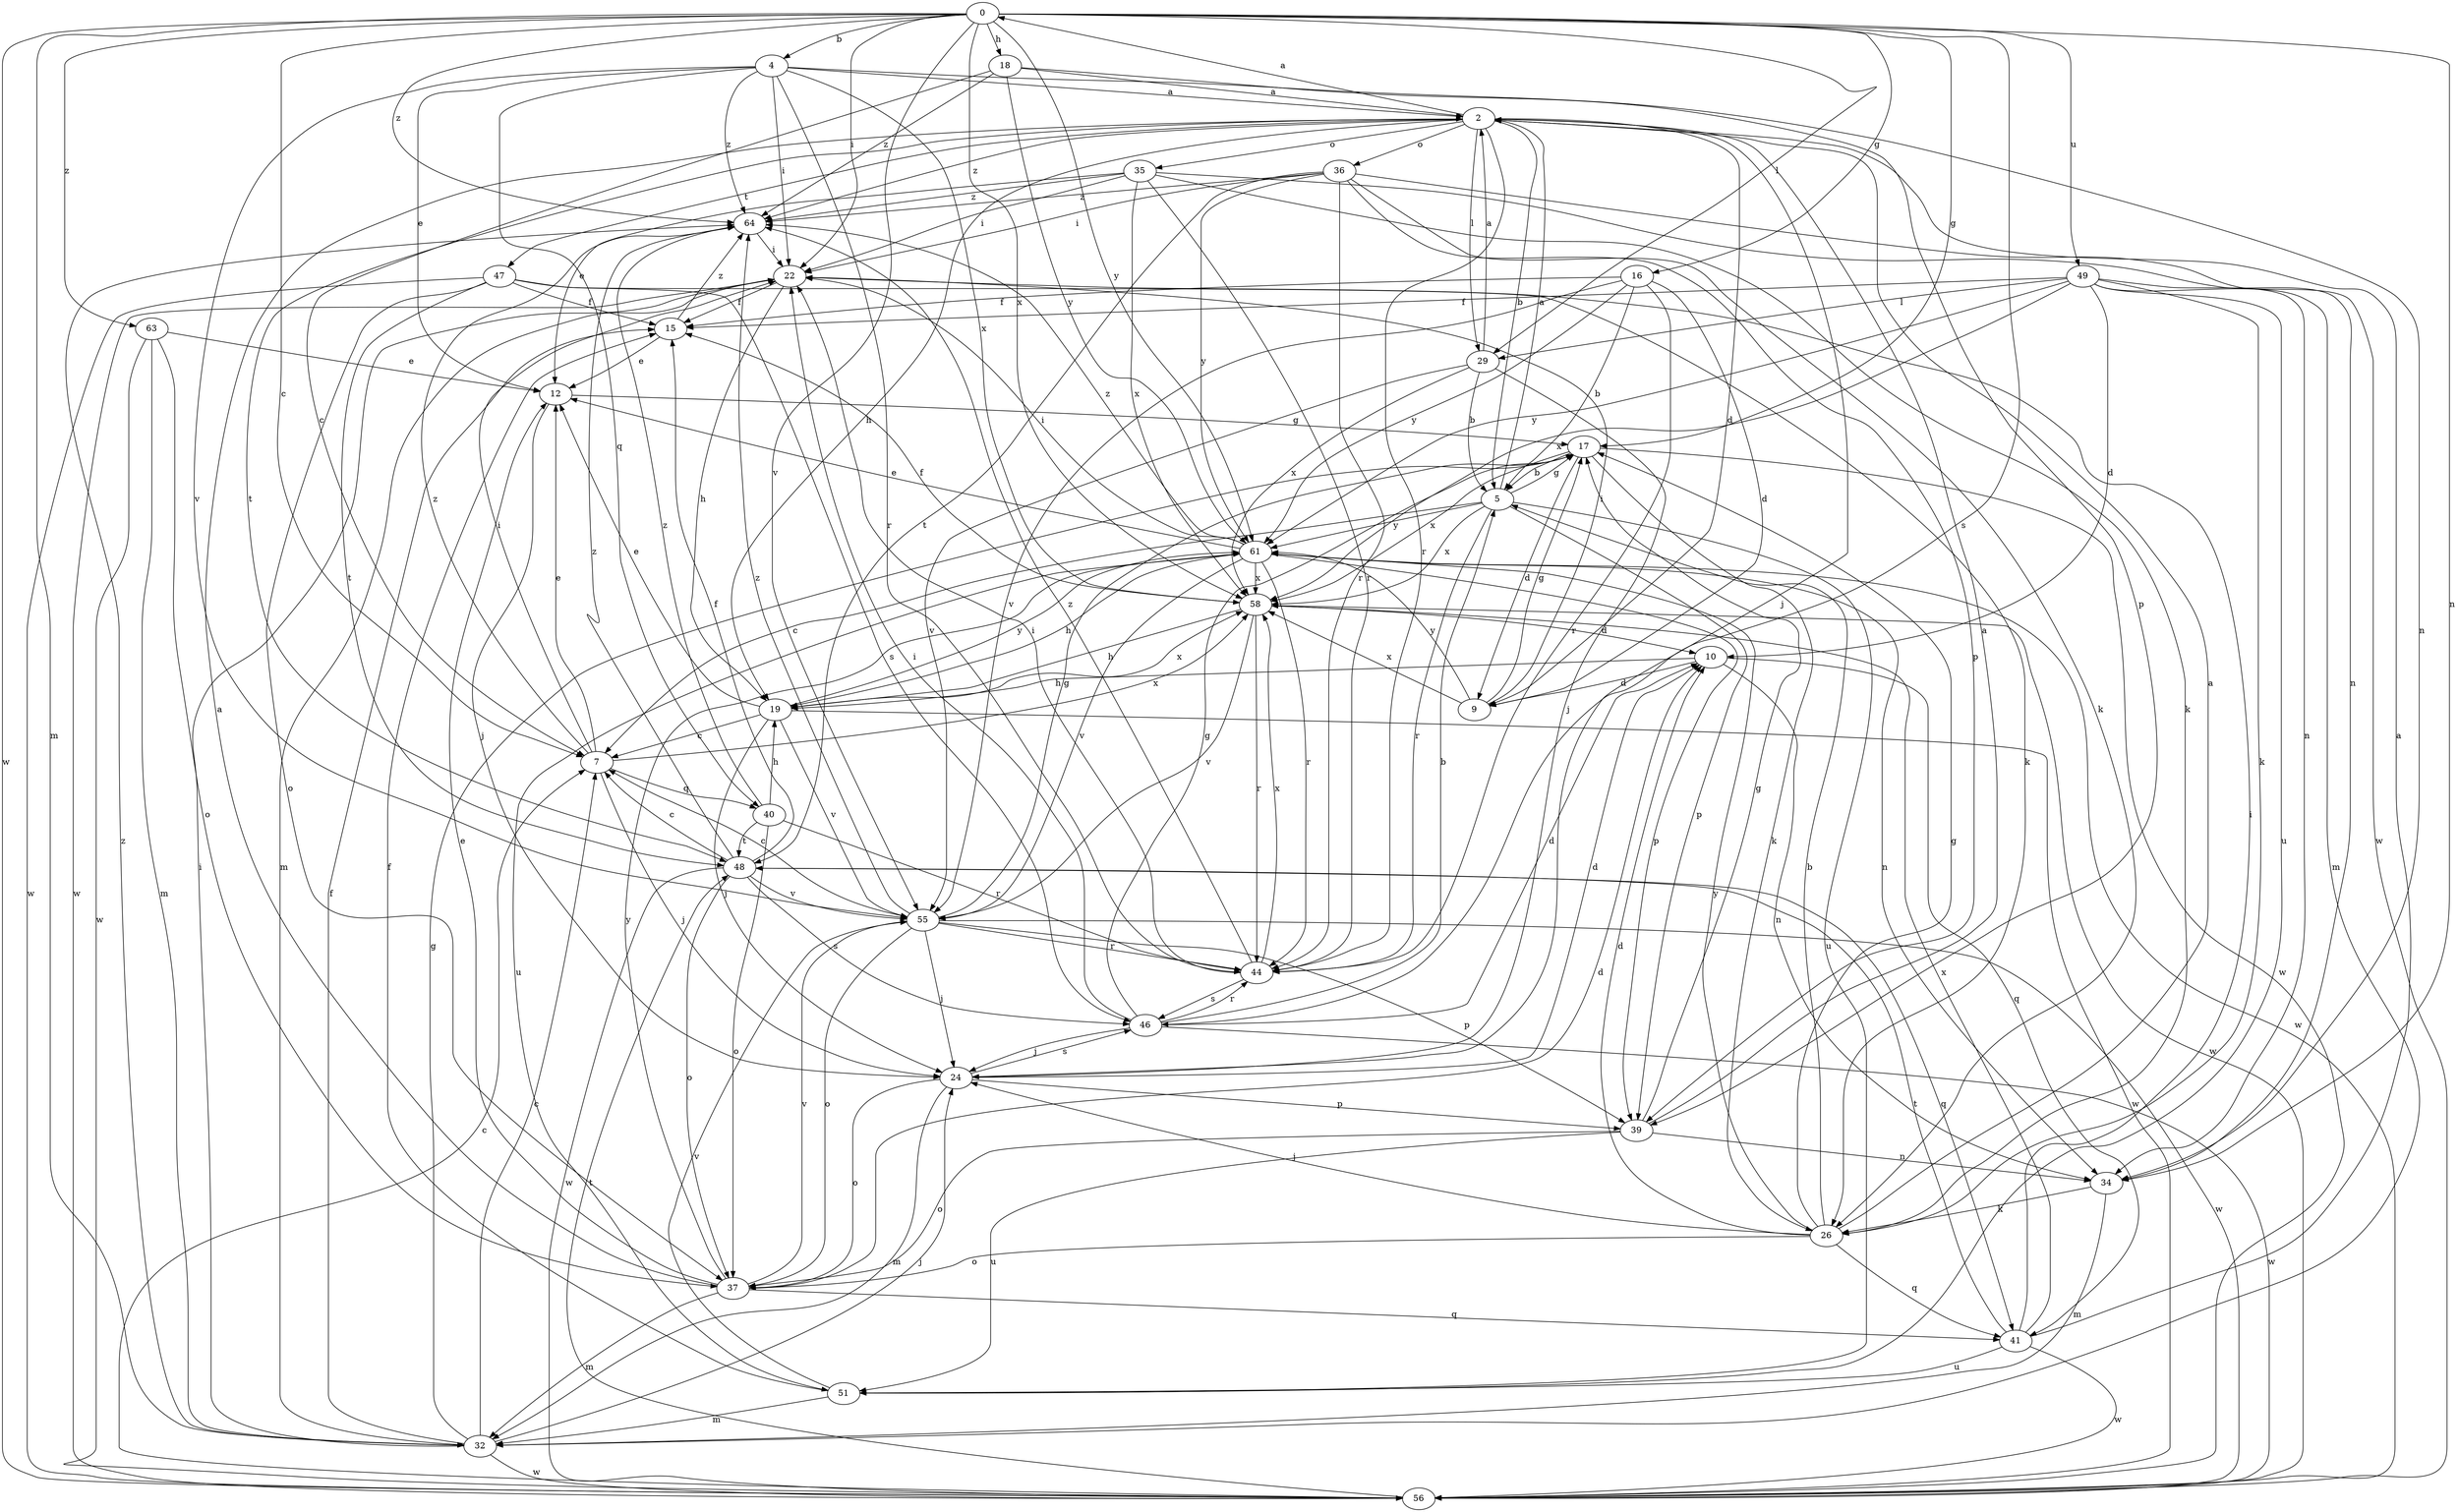 strict digraph  {
0;
2;
4;
5;
7;
9;
10;
12;
15;
16;
17;
18;
19;
22;
24;
26;
29;
32;
34;
35;
36;
37;
39;
40;
41;
44;
46;
47;
48;
49;
51;
55;
56;
58;
61;
63;
64;
0 -> 4  [label=b];
0 -> 7  [label=c];
0 -> 16  [label=g];
0 -> 17  [label=g];
0 -> 18  [label=h];
0 -> 22  [label=i];
0 -> 29  [label=l];
0 -> 32  [label=m];
0 -> 34  [label=n];
0 -> 46  [label=s];
0 -> 49  [label=u];
0 -> 55  [label=v];
0 -> 56  [label=w];
0 -> 58  [label=x];
0 -> 61  [label=y];
0 -> 63  [label=z];
0 -> 64  [label=z];
2 -> 0  [label=a];
2 -> 5  [label=b];
2 -> 9  [label=d];
2 -> 19  [label=h];
2 -> 24  [label=j];
2 -> 29  [label=l];
2 -> 35  [label=o];
2 -> 36  [label=o];
2 -> 44  [label=r];
2 -> 47  [label=t];
2 -> 48  [label=t];
2 -> 64  [label=z];
4 -> 2  [label=a];
4 -> 12  [label=e];
4 -> 22  [label=i];
4 -> 34  [label=n];
4 -> 40  [label=q];
4 -> 44  [label=r];
4 -> 55  [label=v];
4 -> 58  [label=x];
4 -> 64  [label=z];
5 -> 2  [label=a];
5 -> 7  [label=c];
5 -> 17  [label=g];
5 -> 39  [label=p];
5 -> 44  [label=r];
5 -> 51  [label=u];
5 -> 58  [label=x];
5 -> 61  [label=y];
7 -> 12  [label=e];
7 -> 22  [label=i];
7 -> 24  [label=j];
7 -> 40  [label=q];
7 -> 58  [label=x];
7 -> 64  [label=z];
9 -> 17  [label=g];
9 -> 22  [label=i];
9 -> 58  [label=x];
9 -> 61  [label=y];
10 -> 9  [label=d];
10 -> 19  [label=h];
10 -> 34  [label=n];
10 -> 41  [label=q];
12 -> 17  [label=g];
12 -> 24  [label=j];
15 -> 12  [label=e];
15 -> 64  [label=z];
16 -> 5  [label=b];
16 -> 9  [label=d];
16 -> 15  [label=f];
16 -> 44  [label=r];
16 -> 55  [label=v];
16 -> 61  [label=y];
17 -> 5  [label=b];
17 -> 9  [label=d];
17 -> 26  [label=k];
17 -> 56  [label=w];
17 -> 58  [label=x];
18 -> 2  [label=a];
18 -> 7  [label=c];
18 -> 39  [label=p];
18 -> 61  [label=y];
18 -> 64  [label=z];
19 -> 7  [label=c];
19 -> 12  [label=e];
19 -> 24  [label=j];
19 -> 55  [label=v];
19 -> 56  [label=w];
19 -> 58  [label=x];
19 -> 61  [label=y];
22 -> 15  [label=f];
22 -> 19  [label=h];
22 -> 32  [label=m];
22 -> 56  [label=w];
24 -> 10  [label=d];
24 -> 32  [label=m];
24 -> 37  [label=o];
24 -> 39  [label=p];
24 -> 46  [label=s];
26 -> 2  [label=a];
26 -> 5  [label=b];
26 -> 10  [label=d];
26 -> 17  [label=g];
26 -> 24  [label=j];
26 -> 37  [label=o];
26 -> 41  [label=q];
26 -> 61  [label=y];
29 -> 2  [label=a];
29 -> 5  [label=b];
29 -> 24  [label=j];
29 -> 55  [label=v];
29 -> 58  [label=x];
32 -> 7  [label=c];
32 -> 15  [label=f];
32 -> 17  [label=g];
32 -> 22  [label=i];
32 -> 24  [label=j];
32 -> 56  [label=w];
32 -> 64  [label=z];
34 -> 26  [label=k];
34 -> 32  [label=m];
35 -> 12  [label=e];
35 -> 22  [label=i];
35 -> 26  [label=k];
35 -> 34  [label=n];
35 -> 44  [label=r];
35 -> 58  [label=x];
35 -> 64  [label=z];
36 -> 22  [label=i];
36 -> 26  [label=k];
36 -> 39  [label=p];
36 -> 44  [label=r];
36 -> 48  [label=t];
36 -> 56  [label=w];
36 -> 61  [label=y];
36 -> 64  [label=z];
37 -> 2  [label=a];
37 -> 10  [label=d];
37 -> 12  [label=e];
37 -> 32  [label=m];
37 -> 41  [label=q];
37 -> 55  [label=v];
37 -> 61  [label=y];
39 -> 2  [label=a];
39 -> 17  [label=g];
39 -> 34  [label=n];
39 -> 37  [label=o];
39 -> 51  [label=u];
40 -> 19  [label=h];
40 -> 37  [label=o];
40 -> 44  [label=r];
40 -> 48  [label=t];
40 -> 64  [label=z];
41 -> 2  [label=a];
41 -> 22  [label=i];
41 -> 48  [label=t];
41 -> 51  [label=u];
41 -> 56  [label=w];
41 -> 58  [label=x];
44 -> 22  [label=i];
44 -> 46  [label=s];
44 -> 58  [label=x];
44 -> 64  [label=z];
46 -> 5  [label=b];
46 -> 10  [label=d];
46 -> 17  [label=g];
46 -> 22  [label=i];
46 -> 24  [label=j];
46 -> 44  [label=r];
46 -> 56  [label=w];
47 -> 15  [label=f];
47 -> 26  [label=k];
47 -> 37  [label=o];
47 -> 46  [label=s];
47 -> 48  [label=t];
47 -> 56  [label=w];
48 -> 7  [label=c];
48 -> 15  [label=f];
48 -> 37  [label=o];
48 -> 41  [label=q];
48 -> 46  [label=s];
48 -> 55  [label=v];
48 -> 56  [label=w];
48 -> 64  [label=z];
49 -> 10  [label=d];
49 -> 15  [label=f];
49 -> 26  [label=k];
49 -> 29  [label=l];
49 -> 32  [label=m];
49 -> 34  [label=n];
49 -> 51  [label=u];
49 -> 58  [label=x];
49 -> 61  [label=y];
51 -> 15  [label=f];
51 -> 32  [label=m];
51 -> 55  [label=v];
55 -> 7  [label=c];
55 -> 17  [label=g];
55 -> 24  [label=j];
55 -> 37  [label=o];
55 -> 39  [label=p];
55 -> 44  [label=r];
55 -> 56  [label=w];
55 -> 64  [label=z];
56 -> 7  [label=c];
56 -> 48  [label=t];
58 -> 10  [label=d];
58 -> 15  [label=f];
58 -> 19  [label=h];
58 -> 44  [label=r];
58 -> 55  [label=v];
58 -> 56  [label=w];
61 -> 12  [label=e];
61 -> 19  [label=h];
61 -> 22  [label=i];
61 -> 34  [label=n];
61 -> 39  [label=p];
61 -> 44  [label=r];
61 -> 51  [label=u];
61 -> 55  [label=v];
61 -> 56  [label=w];
61 -> 58  [label=x];
61 -> 64  [label=z];
63 -> 12  [label=e];
63 -> 32  [label=m];
63 -> 37  [label=o];
63 -> 56  [label=w];
64 -> 22  [label=i];
}
